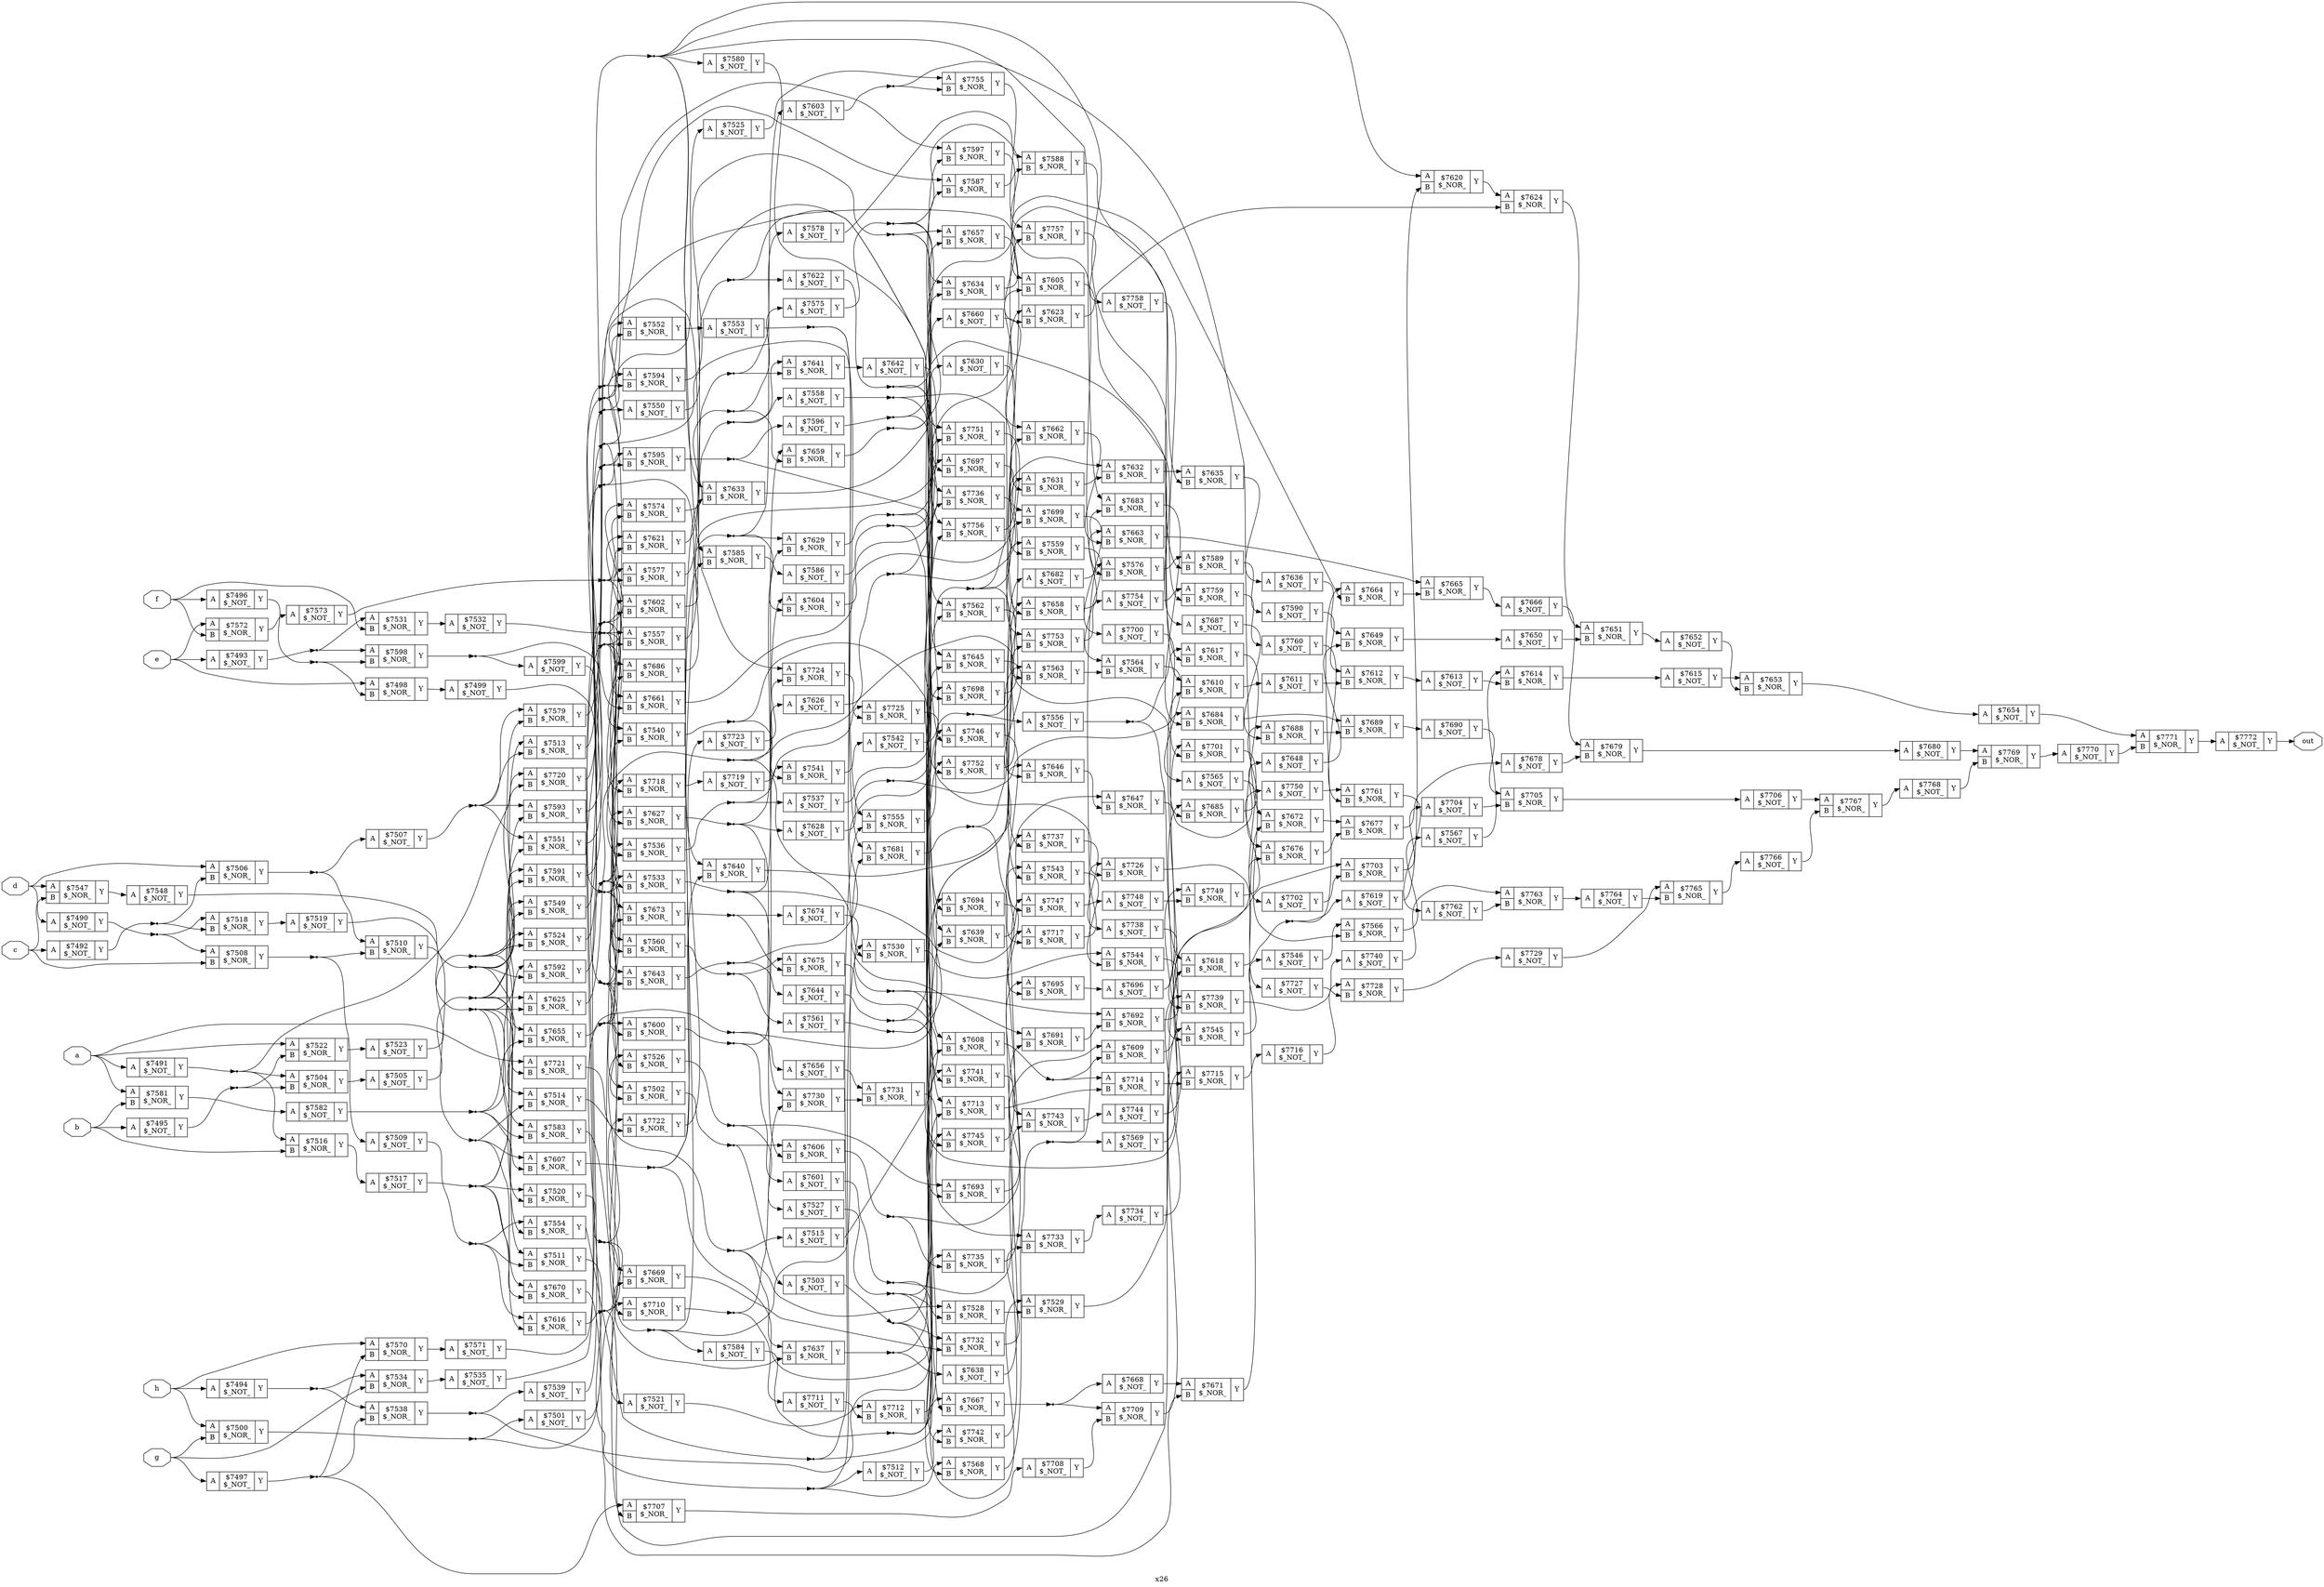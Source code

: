digraph "x26" {
label="x26";
rankdir="LR";
remincross=true;
n283 [ shape=octagon, label="a", color="black", fontcolor="black" ];
n284 [ shape=octagon, label="b", color="black", fontcolor="black" ];
n285 [ shape=octagon, label="c", color="black", fontcolor="black" ];
n286 [ shape=octagon, label="d", color="black", fontcolor="black" ];
n287 [ shape=octagon, label="e", color="black", fontcolor="black" ];
n288 [ shape=octagon, label="f", color="black", fontcolor="black" ];
n289 [ shape=octagon, label="g", color="black", fontcolor="black" ];
n290 [ shape=octagon, label="h", color="black", fontcolor="black" ];
n291 [ shape=octagon, label="out", color="black", fontcolor="black" ];
c294 [ shape=record, label="{{<p292> A}|$7490\n$_NOT_|{<p293> Y}}" ];
c295 [ shape=record, label="{{<p292> A}|$7491\n$_NOT_|{<p293> Y}}" ];
c296 [ shape=record, label="{{<p292> A}|$7492\n$_NOT_|{<p293> Y}}" ];
c297 [ shape=record, label="{{<p292> A}|$7493\n$_NOT_|{<p293> Y}}" ];
c298 [ shape=record, label="{{<p292> A}|$7494\n$_NOT_|{<p293> Y}}" ];
c299 [ shape=record, label="{{<p292> A}|$7495\n$_NOT_|{<p293> Y}}" ];
c300 [ shape=record, label="{{<p292> A}|$7496\n$_NOT_|{<p293> Y}}" ];
c301 [ shape=record, label="{{<p292> A}|$7497\n$_NOT_|{<p293> Y}}" ];
c303 [ shape=record, label="{{<p292> A|<p302> B}|$7498\n$_NOR_|{<p293> Y}}" ];
c304 [ shape=record, label="{{<p292> A}|$7499\n$_NOT_|{<p293> Y}}" ];
c305 [ shape=record, label="{{<p292> A|<p302> B}|$7500\n$_NOR_|{<p293> Y}}" ];
c306 [ shape=record, label="{{<p292> A}|$7501\n$_NOT_|{<p293> Y}}" ];
c307 [ shape=record, label="{{<p292> A|<p302> B}|$7502\n$_NOR_|{<p293> Y}}" ];
c308 [ shape=record, label="{{<p292> A}|$7503\n$_NOT_|{<p293> Y}}" ];
c309 [ shape=record, label="{{<p292> A|<p302> B}|$7504\n$_NOR_|{<p293> Y}}" ];
c310 [ shape=record, label="{{<p292> A}|$7505\n$_NOT_|{<p293> Y}}" ];
c311 [ shape=record, label="{{<p292> A|<p302> B}|$7506\n$_NOR_|{<p293> Y}}" ];
c312 [ shape=record, label="{{<p292> A}|$7507\n$_NOT_|{<p293> Y}}" ];
c313 [ shape=record, label="{{<p292> A|<p302> B}|$7508\n$_NOR_|{<p293> Y}}" ];
c314 [ shape=record, label="{{<p292> A}|$7509\n$_NOT_|{<p293> Y}}" ];
c315 [ shape=record, label="{{<p292> A|<p302> B}|$7510\n$_NOR_|{<p293> Y}}" ];
c316 [ shape=record, label="{{<p292> A|<p302> B}|$7511\n$_NOR_|{<p293> Y}}" ];
c317 [ shape=record, label="{{<p292> A}|$7512\n$_NOT_|{<p293> Y}}" ];
c318 [ shape=record, label="{{<p292> A|<p302> B}|$7513\n$_NOR_|{<p293> Y}}" ];
c319 [ shape=record, label="{{<p292> A|<p302> B}|$7514\n$_NOR_|{<p293> Y}}" ];
c320 [ shape=record, label="{{<p292> A}|$7515\n$_NOT_|{<p293> Y}}" ];
c321 [ shape=record, label="{{<p292> A|<p302> B}|$7516\n$_NOR_|{<p293> Y}}" ];
c322 [ shape=record, label="{{<p292> A}|$7517\n$_NOT_|{<p293> Y}}" ];
c323 [ shape=record, label="{{<p292> A|<p302> B}|$7518\n$_NOR_|{<p293> Y}}" ];
c324 [ shape=record, label="{{<p292> A}|$7519\n$_NOT_|{<p293> Y}}" ];
c325 [ shape=record, label="{{<p292> A|<p302> B}|$7520\n$_NOR_|{<p293> Y}}" ];
c326 [ shape=record, label="{{<p292> A}|$7521\n$_NOT_|{<p293> Y}}" ];
c327 [ shape=record, label="{{<p292> A|<p302> B}|$7522\n$_NOR_|{<p293> Y}}" ];
c328 [ shape=record, label="{{<p292> A}|$7523\n$_NOT_|{<p293> Y}}" ];
c329 [ shape=record, label="{{<p292> A|<p302> B}|$7524\n$_NOR_|{<p293> Y}}" ];
c330 [ shape=record, label="{{<p292> A}|$7525\n$_NOT_|{<p293> Y}}" ];
c331 [ shape=record, label="{{<p292> A|<p302> B}|$7526\n$_NOR_|{<p293> Y}}" ];
c332 [ shape=record, label="{{<p292> A}|$7527\n$_NOT_|{<p293> Y}}" ];
c333 [ shape=record, label="{{<p292> A|<p302> B}|$7528\n$_NOR_|{<p293> Y}}" ];
c334 [ shape=record, label="{{<p292> A|<p302> B}|$7529\n$_NOR_|{<p293> Y}}" ];
c335 [ shape=record, label="{{<p292> A|<p302> B}|$7530\n$_NOR_|{<p293> Y}}" ];
c336 [ shape=record, label="{{<p292> A|<p302> B}|$7531\n$_NOR_|{<p293> Y}}" ];
c337 [ shape=record, label="{{<p292> A}|$7532\n$_NOT_|{<p293> Y}}" ];
c338 [ shape=record, label="{{<p292> A|<p302> B}|$7533\n$_NOR_|{<p293> Y}}" ];
c339 [ shape=record, label="{{<p292> A|<p302> B}|$7534\n$_NOR_|{<p293> Y}}" ];
c340 [ shape=record, label="{{<p292> A}|$7535\n$_NOT_|{<p293> Y}}" ];
c341 [ shape=record, label="{{<p292> A|<p302> B}|$7536\n$_NOR_|{<p293> Y}}" ];
c342 [ shape=record, label="{{<p292> A}|$7537\n$_NOT_|{<p293> Y}}" ];
c343 [ shape=record, label="{{<p292> A|<p302> B}|$7538\n$_NOR_|{<p293> Y}}" ];
c344 [ shape=record, label="{{<p292> A}|$7539\n$_NOT_|{<p293> Y}}" ];
c345 [ shape=record, label="{{<p292> A|<p302> B}|$7540\n$_NOR_|{<p293> Y}}" ];
c346 [ shape=record, label="{{<p292> A|<p302> B}|$7541\n$_NOR_|{<p293> Y}}" ];
c347 [ shape=record, label="{{<p292> A}|$7542\n$_NOT_|{<p293> Y}}" ];
c348 [ shape=record, label="{{<p292> A|<p302> B}|$7543\n$_NOR_|{<p293> Y}}" ];
c349 [ shape=record, label="{{<p292> A|<p302> B}|$7544\n$_NOR_|{<p293> Y}}" ];
c350 [ shape=record, label="{{<p292> A|<p302> B}|$7545\n$_NOR_|{<p293> Y}}" ];
c351 [ shape=record, label="{{<p292> A}|$7546\n$_NOT_|{<p293> Y}}" ];
c352 [ shape=record, label="{{<p292> A|<p302> B}|$7547\n$_NOR_|{<p293> Y}}" ];
c353 [ shape=record, label="{{<p292> A}|$7548\n$_NOT_|{<p293> Y}}" ];
c354 [ shape=record, label="{{<p292> A|<p302> B}|$7549\n$_NOR_|{<p293> Y}}" ];
c355 [ shape=record, label="{{<p292> A}|$7550\n$_NOT_|{<p293> Y}}" ];
c356 [ shape=record, label="{{<p292> A|<p302> B}|$7551\n$_NOR_|{<p293> Y}}" ];
c357 [ shape=record, label="{{<p292> A|<p302> B}|$7552\n$_NOR_|{<p293> Y}}" ];
c358 [ shape=record, label="{{<p292> A}|$7553\n$_NOT_|{<p293> Y}}" ];
c359 [ shape=record, label="{{<p292> A|<p302> B}|$7554\n$_NOR_|{<p293> Y}}" ];
c360 [ shape=record, label="{{<p292> A|<p302> B}|$7555\n$_NOR_|{<p293> Y}}" ];
c361 [ shape=record, label="{{<p292> A}|$7556\n$_NOT_|{<p293> Y}}" ];
c362 [ shape=record, label="{{<p292> A|<p302> B}|$7557\n$_NOR_|{<p293> Y}}" ];
c363 [ shape=record, label="{{<p292> A}|$7558\n$_NOT_|{<p293> Y}}" ];
c364 [ shape=record, label="{{<p292> A|<p302> B}|$7559\n$_NOR_|{<p293> Y}}" ];
c365 [ shape=record, label="{{<p292> A|<p302> B}|$7560\n$_NOR_|{<p293> Y}}" ];
c366 [ shape=record, label="{{<p292> A}|$7561\n$_NOT_|{<p293> Y}}" ];
c367 [ shape=record, label="{{<p292> A|<p302> B}|$7562\n$_NOR_|{<p293> Y}}" ];
c368 [ shape=record, label="{{<p292> A|<p302> B}|$7563\n$_NOR_|{<p293> Y}}" ];
c369 [ shape=record, label="{{<p292> A|<p302> B}|$7564\n$_NOR_|{<p293> Y}}" ];
c370 [ shape=record, label="{{<p292> A}|$7565\n$_NOT_|{<p293> Y}}" ];
c371 [ shape=record, label="{{<p292> A|<p302> B}|$7566\n$_NOR_|{<p293> Y}}" ];
c372 [ shape=record, label="{{<p292> A}|$7567\n$_NOT_|{<p293> Y}}" ];
c373 [ shape=record, label="{{<p292> A|<p302> B}|$7568\n$_NOR_|{<p293> Y}}" ];
c374 [ shape=record, label="{{<p292> A}|$7569\n$_NOT_|{<p293> Y}}" ];
c375 [ shape=record, label="{{<p292> A|<p302> B}|$7570\n$_NOR_|{<p293> Y}}" ];
c376 [ shape=record, label="{{<p292> A}|$7571\n$_NOT_|{<p293> Y}}" ];
c377 [ shape=record, label="{{<p292> A|<p302> B}|$7572\n$_NOR_|{<p293> Y}}" ];
c378 [ shape=record, label="{{<p292> A}|$7573\n$_NOT_|{<p293> Y}}" ];
c379 [ shape=record, label="{{<p292> A|<p302> B}|$7574\n$_NOR_|{<p293> Y}}" ];
c380 [ shape=record, label="{{<p292> A}|$7575\n$_NOT_|{<p293> Y}}" ];
c381 [ shape=record, label="{{<p292> A|<p302> B}|$7576\n$_NOR_|{<p293> Y}}" ];
c382 [ shape=record, label="{{<p292> A|<p302> B}|$7577\n$_NOR_|{<p293> Y}}" ];
c383 [ shape=record, label="{{<p292> A}|$7578\n$_NOT_|{<p293> Y}}" ];
c384 [ shape=record, label="{{<p292> A|<p302> B}|$7579\n$_NOR_|{<p293> Y}}" ];
c385 [ shape=record, label="{{<p292> A}|$7580\n$_NOT_|{<p293> Y}}" ];
c386 [ shape=record, label="{{<p292> A|<p302> B}|$7581\n$_NOR_|{<p293> Y}}" ];
c387 [ shape=record, label="{{<p292> A}|$7582\n$_NOT_|{<p293> Y}}" ];
c388 [ shape=record, label="{{<p292> A|<p302> B}|$7583\n$_NOR_|{<p293> Y}}" ];
c389 [ shape=record, label="{{<p292> A}|$7584\n$_NOT_|{<p293> Y}}" ];
c390 [ shape=record, label="{{<p292> A|<p302> B}|$7585\n$_NOR_|{<p293> Y}}" ];
c391 [ shape=record, label="{{<p292> A}|$7586\n$_NOT_|{<p293> Y}}" ];
c392 [ shape=record, label="{{<p292> A|<p302> B}|$7587\n$_NOR_|{<p293> Y}}" ];
c393 [ shape=record, label="{{<p292> A|<p302> B}|$7588\n$_NOR_|{<p293> Y}}" ];
c394 [ shape=record, label="{{<p292> A|<p302> B}|$7589\n$_NOR_|{<p293> Y}}" ];
c395 [ shape=record, label="{{<p292> A}|$7590\n$_NOT_|{<p293> Y}}" ];
c396 [ shape=record, label="{{<p292> A|<p302> B}|$7591\n$_NOR_|{<p293> Y}}" ];
c397 [ shape=record, label="{{<p292> A|<p302> B}|$7592\n$_NOR_|{<p293> Y}}" ];
c398 [ shape=record, label="{{<p292> A|<p302> B}|$7593\n$_NOR_|{<p293> Y}}" ];
c399 [ shape=record, label="{{<p292> A|<p302> B}|$7594\n$_NOR_|{<p293> Y}}" ];
c400 [ shape=record, label="{{<p292> A|<p302> B}|$7595\n$_NOR_|{<p293> Y}}" ];
c401 [ shape=record, label="{{<p292> A}|$7596\n$_NOT_|{<p293> Y}}" ];
c402 [ shape=record, label="{{<p292> A|<p302> B}|$7597\n$_NOR_|{<p293> Y}}" ];
c403 [ shape=record, label="{{<p292> A|<p302> B}|$7598\n$_NOR_|{<p293> Y}}" ];
c404 [ shape=record, label="{{<p292> A}|$7599\n$_NOT_|{<p293> Y}}" ];
c405 [ shape=record, label="{{<p292> A|<p302> B}|$7600\n$_NOR_|{<p293> Y}}" ];
c406 [ shape=record, label="{{<p292> A}|$7601\n$_NOT_|{<p293> Y}}" ];
c407 [ shape=record, label="{{<p292> A|<p302> B}|$7602\n$_NOR_|{<p293> Y}}" ];
c408 [ shape=record, label="{{<p292> A}|$7603\n$_NOT_|{<p293> Y}}" ];
c409 [ shape=record, label="{{<p292> A|<p302> B}|$7604\n$_NOR_|{<p293> Y}}" ];
c410 [ shape=record, label="{{<p292> A|<p302> B}|$7605\n$_NOR_|{<p293> Y}}" ];
c411 [ shape=record, label="{{<p292> A|<p302> B}|$7606\n$_NOR_|{<p293> Y}}" ];
c412 [ shape=record, label="{{<p292> A|<p302> B}|$7607\n$_NOR_|{<p293> Y}}" ];
c413 [ shape=record, label="{{<p292> A|<p302> B}|$7608\n$_NOR_|{<p293> Y}}" ];
c414 [ shape=record, label="{{<p292> A|<p302> B}|$7609\n$_NOR_|{<p293> Y}}" ];
c415 [ shape=record, label="{{<p292> A|<p302> B}|$7610\n$_NOR_|{<p293> Y}}" ];
c416 [ shape=record, label="{{<p292> A}|$7611\n$_NOT_|{<p293> Y}}" ];
c417 [ shape=record, label="{{<p292> A|<p302> B}|$7612\n$_NOR_|{<p293> Y}}" ];
c418 [ shape=record, label="{{<p292> A}|$7613\n$_NOT_|{<p293> Y}}" ];
c419 [ shape=record, label="{{<p292> A|<p302> B}|$7614\n$_NOR_|{<p293> Y}}" ];
c420 [ shape=record, label="{{<p292> A}|$7615\n$_NOT_|{<p293> Y}}" ];
c421 [ shape=record, label="{{<p292> A|<p302> B}|$7616\n$_NOR_|{<p293> Y}}" ];
c422 [ shape=record, label="{{<p292> A|<p302> B}|$7617\n$_NOR_|{<p293> Y}}" ];
c423 [ shape=record, label="{{<p292> A|<p302> B}|$7618\n$_NOR_|{<p293> Y}}" ];
c424 [ shape=record, label="{{<p292> A}|$7619\n$_NOT_|{<p293> Y}}" ];
c425 [ shape=record, label="{{<p292> A|<p302> B}|$7620\n$_NOR_|{<p293> Y}}" ];
c426 [ shape=record, label="{{<p292> A|<p302> B}|$7621\n$_NOR_|{<p293> Y}}" ];
c427 [ shape=record, label="{{<p292> A}|$7622\n$_NOT_|{<p293> Y}}" ];
c428 [ shape=record, label="{{<p292> A|<p302> B}|$7623\n$_NOR_|{<p293> Y}}" ];
c429 [ shape=record, label="{{<p292> A|<p302> B}|$7624\n$_NOR_|{<p293> Y}}" ];
c430 [ shape=record, label="{{<p292> A|<p302> B}|$7625\n$_NOR_|{<p293> Y}}" ];
c431 [ shape=record, label="{{<p292> A}|$7626\n$_NOT_|{<p293> Y}}" ];
c432 [ shape=record, label="{{<p292> A|<p302> B}|$7627\n$_NOR_|{<p293> Y}}" ];
c433 [ shape=record, label="{{<p292> A}|$7628\n$_NOT_|{<p293> Y}}" ];
c434 [ shape=record, label="{{<p292> A|<p302> B}|$7629\n$_NOR_|{<p293> Y}}" ];
c435 [ shape=record, label="{{<p292> A}|$7630\n$_NOT_|{<p293> Y}}" ];
c436 [ shape=record, label="{{<p292> A|<p302> B}|$7631\n$_NOR_|{<p293> Y}}" ];
c437 [ shape=record, label="{{<p292> A|<p302> B}|$7632\n$_NOR_|{<p293> Y}}" ];
c438 [ shape=record, label="{{<p292> A|<p302> B}|$7633\n$_NOR_|{<p293> Y}}" ];
c439 [ shape=record, label="{{<p292> A|<p302> B}|$7634\n$_NOR_|{<p293> Y}}" ];
c440 [ shape=record, label="{{<p292> A|<p302> B}|$7635\n$_NOR_|{<p293> Y}}" ];
c441 [ shape=record, label="{{<p292> A}|$7636\n$_NOT_|{<p293> Y}}" ];
c442 [ shape=record, label="{{<p292> A|<p302> B}|$7637\n$_NOR_|{<p293> Y}}" ];
c443 [ shape=record, label="{{<p292> A}|$7638\n$_NOT_|{<p293> Y}}" ];
c444 [ shape=record, label="{{<p292> A|<p302> B}|$7639\n$_NOR_|{<p293> Y}}" ];
c445 [ shape=record, label="{{<p292> A|<p302> B}|$7640\n$_NOR_|{<p293> Y}}" ];
c446 [ shape=record, label="{{<p292> A|<p302> B}|$7641\n$_NOR_|{<p293> Y}}" ];
c447 [ shape=record, label="{{<p292> A}|$7642\n$_NOT_|{<p293> Y}}" ];
c448 [ shape=record, label="{{<p292> A|<p302> B}|$7643\n$_NOR_|{<p293> Y}}" ];
c449 [ shape=record, label="{{<p292> A}|$7644\n$_NOT_|{<p293> Y}}" ];
c450 [ shape=record, label="{{<p292> A|<p302> B}|$7645\n$_NOR_|{<p293> Y}}" ];
c451 [ shape=record, label="{{<p292> A|<p302> B}|$7646\n$_NOR_|{<p293> Y}}" ];
c452 [ shape=record, label="{{<p292> A|<p302> B}|$7647\n$_NOR_|{<p293> Y}}" ];
c453 [ shape=record, label="{{<p292> A}|$7648\n$_NOT_|{<p293> Y}}" ];
c454 [ shape=record, label="{{<p292> A|<p302> B}|$7649\n$_NOR_|{<p293> Y}}" ];
c455 [ shape=record, label="{{<p292> A}|$7650\n$_NOT_|{<p293> Y}}" ];
c456 [ shape=record, label="{{<p292> A|<p302> B}|$7651\n$_NOR_|{<p293> Y}}" ];
c457 [ shape=record, label="{{<p292> A}|$7652\n$_NOT_|{<p293> Y}}" ];
c458 [ shape=record, label="{{<p292> A|<p302> B}|$7653\n$_NOR_|{<p293> Y}}" ];
c459 [ shape=record, label="{{<p292> A}|$7654\n$_NOT_|{<p293> Y}}" ];
c460 [ shape=record, label="{{<p292> A|<p302> B}|$7655\n$_NOR_|{<p293> Y}}" ];
c461 [ shape=record, label="{{<p292> A}|$7656\n$_NOT_|{<p293> Y}}" ];
c462 [ shape=record, label="{{<p292> A|<p302> B}|$7657\n$_NOR_|{<p293> Y}}" ];
c463 [ shape=record, label="{{<p292> A|<p302> B}|$7658\n$_NOR_|{<p293> Y}}" ];
c464 [ shape=record, label="{{<p292> A|<p302> B}|$7659\n$_NOR_|{<p293> Y}}" ];
c465 [ shape=record, label="{{<p292> A}|$7660\n$_NOT_|{<p293> Y}}" ];
c466 [ shape=record, label="{{<p292> A|<p302> B}|$7661\n$_NOR_|{<p293> Y}}" ];
c467 [ shape=record, label="{{<p292> A|<p302> B}|$7662\n$_NOR_|{<p293> Y}}" ];
c468 [ shape=record, label="{{<p292> A|<p302> B}|$7663\n$_NOR_|{<p293> Y}}" ];
c469 [ shape=record, label="{{<p292> A|<p302> B}|$7664\n$_NOR_|{<p293> Y}}" ];
c470 [ shape=record, label="{{<p292> A|<p302> B}|$7665\n$_NOR_|{<p293> Y}}" ];
c471 [ shape=record, label="{{<p292> A}|$7666\n$_NOT_|{<p293> Y}}" ];
c472 [ shape=record, label="{{<p292> A|<p302> B}|$7667\n$_NOR_|{<p293> Y}}" ];
c473 [ shape=record, label="{{<p292> A}|$7668\n$_NOT_|{<p293> Y}}" ];
c474 [ shape=record, label="{{<p292> A|<p302> B}|$7669\n$_NOR_|{<p293> Y}}" ];
c475 [ shape=record, label="{{<p292> A|<p302> B}|$7670\n$_NOR_|{<p293> Y}}" ];
c476 [ shape=record, label="{{<p292> A|<p302> B}|$7671\n$_NOR_|{<p293> Y}}" ];
c477 [ shape=record, label="{{<p292> A|<p302> B}|$7672\n$_NOR_|{<p293> Y}}" ];
c478 [ shape=record, label="{{<p292> A|<p302> B}|$7673\n$_NOR_|{<p293> Y}}" ];
c479 [ shape=record, label="{{<p292> A}|$7674\n$_NOT_|{<p293> Y}}" ];
c480 [ shape=record, label="{{<p292> A|<p302> B}|$7675\n$_NOR_|{<p293> Y}}" ];
c481 [ shape=record, label="{{<p292> A|<p302> B}|$7676\n$_NOR_|{<p293> Y}}" ];
c482 [ shape=record, label="{{<p292> A|<p302> B}|$7677\n$_NOR_|{<p293> Y}}" ];
c483 [ shape=record, label="{{<p292> A}|$7678\n$_NOT_|{<p293> Y}}" ];
c484 [ shape=record, label="{{<p292> A|<p302> B}|$7679\n$_NOR_|{<p293> Y}}" ];
c485 [ shape=record, label="{{<p292> A}|$7680\n$_NOT_|{<p293> Y}}" ];
c486 [ shape=record, label="{{<p292> A|<p302> B}|$7681\n$_NOR_|{<p293> Y}}" ];
c487 [ shape=record, label="{{<p292> A}|$7682\n$_NOT_|{<p293> Y}}" ];
c488 [ shape=record, label="{{<p292> A|<p302> B}|$7683\n$_NOR_|{<p293> Y}}" ];
c489 [ shape=record, label="{{<p292> A|<p302> B}|$7684\n$_NOR_|{<p293> Y}}" ];
c490 [ shape=record, label="{{<p292> A|<p302> B}|$7685\n$_NOR_|{<p293> Y}}" ];
c491 [ shape=record, label="{{<p292> A|<p302> B}|$7686\n$_NOR_|{<p293> Y}}" ];
c492 [ shape=record, label="{{<p292> A}|$7687\n$_NOT_|{<p293> Y}}" ];
c493 [ shape=record, label="{{<p292> A|<p302> B}|$7688\n$_NOR_|{<p293> Y}}" ];
c494 [ shape=record, label="{{<p292> A|<p302> B}|$7689\n$_NOR_|{<p293> Y}}" ];
c495 [ shape=record, label="{{<p292> A}|$7690\n$_NOT_|{<p293> Y}}" ];
c496 [ shape=record, label="{{<p292> A|<p302> B}|$7691\n$_NOR_|{<p293> Y}}" ];
c497 [ shape=record, label="{{<p292> A|<p302> B}|$7692\n$_NOR_|{<p293> Y}}" ];
c498 [ shape=record, label="{{<p292> A|<p302> B}|$7693\n$_NOR_|{<p293> Y}}" ];
c499 [ shape=record, label="{{<p292> A|<p302> B}|$7694\n$_NOR_|{<p293> Y}}" ];
c500 [ shape=record, label="{{<p292> A|<p302> B}|$7695\n$_NOR_|{<p293> Y}}" ];
c501 [ shape=record, label="{{<p292> A}|$7696\n$_NOT_|{<p293> Y}}" ];
c502 [ shape=record, label="{{<p292> A|<p302> B}|$7697\n$_NOR_|{<p293> Y}}" ];
c503 [ shape=record, label="{{<p292> A|<p302> B}|$7698\n$_NOR_|{<p293> Y}}" ];
c504 [ shape=record, label="{{<p292> A|<p302> B}|$7699\n$_NOR_|{<p293> Y}}" ];
c505 [ shape=record, label="{{<p292> A}|$7700\n$_NOT_|{<p293> Y}}" ];
c506 [ shape=record, label="{{<p292> A|<p302> B}|$7701\n$_NOR_|{<p293> Y}}" ];
c507 [ shape=record, label="{{<p292> A}|$7702\n$_NOT_|{<p293> Y}}" ];
c508 [ shape=record, label="{{<p292> A|<p302> B}|$7703\n$_NOR_|{<p293> Y}}" ];
c509 [ shape=record, label="{{<p292> A}|$7704\n$_NOT_|{<p293> Y}}" ];
c510 [ shape=record, label="{{<p292> A|<p302> B}|$7705\n$_NOR_|{<p293> Y}}" ];
c511 [ shape=record, label="{{<p292> A}|$7706\n$_NOT_|{<p293> Y}}" ];
c512 [ shape=record, label="{{<p292> A|<p302> B}|$7707\n$_NOR_|{<p293> Y}}" ];
c513 [ shape=record, label="{{<p292> A}|$7708\n$_NOT_|{<p293> Y}}" ];
c514 [ shape=record, label="{{<p292> A|<p302> B}|$7709\n$_NOR_|{<p293> Y}}" ];
c515 [ shape=record, label="{{<p292> A|<p302> B}|$7710\n$_NOR_|{<p293> Y}}" ];
c516 [ shape=record, label="{{<p292> A}|$7711\n$_NOT_|{<p293> Y}}" ];
c517 [ shape=record, label="{{<p292> A|<p302> B}|$7712\n$_NOR_|{<p293> Y}}" ];
c518 [ shape=record, label="{{<p292> A|<p302> B}|$7713\n$_NOR_|{<p293> Y}}" ];
c519 [ shape=record, label="{{<p292> A|<p302> B}|$7714\n$_NOR_|{<p293> Y}}" ];
c520 [ shape=record, label="{{<p292> A|<p302> B}|$7715\n$_NOR_|{<p293> Y}}" ];
c521 [ shape=record, label="{{<p292> A}|$7716\n$_NOT_|{<p293> Y}}" ];
c522 [ shape=record, label="{{<p292> A|<p302> B}|$7717\n$_NOR_|{<p293> Y}}" ];
c523 [ shape=record, label="{{<p292> A|<p302> B}|$7718\n$_NOR_|{<p293> Y}}" ];
c524 [ shape=record, label="{{<p292> A}|$7719\n$_NOT_|{<p293> Y}}" ];
c525 [ shape=record, label="{{<p292> A|<p302> B}|$7720\n$_NOR_|{<p293> Y}}" ];
c526 [ shape=record, label="{{<p292> A|<p302> B}|$7721\n$_NOR_|{<p293> Y}}" ];
c527 [ shape=record, label="{{<p292> A|<p302> B}|$7722\n$_NOR_|{<p293> Y}}" ];
c528 [ shape=record, label="{{<p292> A}|$7723\n$_NOT_|{<p293> Y}}" ];
c529 [ shape=record, label="{{<p292> A|<p302> B}|$7724\n$_NOR_|{<p293> Y}}" ];
c530 [ shape=record, label="{{<p292> A|<p302> B}|$7725\n$_NOR_|{<p293> Y}}" ];
c531 [ shape=record, label="{{<p292> A|<p302> B}|$7726\n$_NOR_|{<p293> Y}}" ];
c532 [ shape=record, label="{{<p292> A}|$7727\n$_NOT_|{<p293> Y}}" ];
c533 [ shape=record, label="{{<p292> A|<p302> B}|$7728\n$_NOR_|{<p293> Y}}" ];
c534 [ shape=record, label="{{<p292> A}|$7729\n$_NOT_|{<p293> Y}}" ];
c535 [ shape=record, label="{{<p292> A|<p302> B}|$7730\n$_NOR_|{<p293> Y}}" ];
c536 [ shape=record, label="{{<p292> A|<p302> B}|$7731\n$_NOR_|{<p293> Y}}" ];
c537 [ shape=record, label="{{<p292> A|<p302> B}|$7732\n$_NOR_|{<p293> Y}}" ];
c538 [ shape=record, label="{{<p292> A|<p302> B}|$7733\n$_NOR_|{<p293> Y}}" ];
c539 [ shape=record, label="{{<p292> A}|$7734\n$_NOT_|{<p293> Y}}" ];
c540 [ shape=record, label="{{<p292> A|<p302> B}|$7735\n$_NOR_|{<p293> Y}}" ];
c541 [ shape=record, label="{{<p292> A|<p302> B}|$7736\n$_NOR_|{<p293> Y}}" ];
c542 [ shape=record, label="{{<p292> A|<p302> B}|$7737\n$_NOR_|{<p293> Y}}" ];
c543 [ shape=record, label="{{<p292> A}|$7738\n$_NOT_|{<p293> Y}}" ];
c544 [ shape=record, label="{{<p292> A|<p302> B}|$7739\n$_NOR_|{<p293> Y}}" ];
c545 [ shape=record, label="{{<p292> A}|$7740\n$_NOT_|{<p293> Y}}" ];
c546 [ shape=record, label="{{<p292> A|<p302> B}|$7741\n$_NOR_|{<p293> Y}}" ];
c547 [ shape=record, label="{{<p292> A|<p302> B}|$7742\n$_NOR_|{<p293> Y}}" ];
c548 [ shape=record, label="{{<p292> A|<p302> B}|$7743\n$_NOR_|{<p293> Y}}" ];
c549 [ shape=record, label="{{<p292> A}|$7744\n$_NOT_|{<p293> Y}}" ];
c550 [ shape=record, label="{{<p292> A|<p302> B}|$7745\n$_NOR_|{<p293> Y}}" ];
c551 [ shape=record, label="{{<p292> A|<p302> B}|$7746\n$_NOR_|{<p293> Y}}" ];
c552 [ shape=record, label="{{<p292> A|<p302> B}|$7747\n$_NOR_|{<p293> Y}}" ];
c553 [ shape=record, label="{{<p292> A}|$7748\n$_NOT_|{<p293> Y}}" ];
c554 [ shape=record, label="{{<p292> A|<p302> B}|$7749\n$_NOR_|{<p293> Y}}" ];
c555 [ shape=record, label="{{<p292> A}|$7750\n$_NOT_|{<p293> Y}}" ];
c556 [ shape=record, label="{{<p292> A|<p302> B}|$7751\n$_NOR_|{<p293> Y}}" ];
c557 [ shape=record, label="{{<p292> A|<p302> B}|$7752\n$_NOR_|{<p293> Y}}" ];
c558 [ shape=record, label="{{<p292> A|<p302> B}|$7753\n$_NOR_|{<p293> Y}}" ];
c559 [ shape=record, label="{{<p292> A}|$7754\n$_NOT_|{<p293> Y}}" ];
c560 [ shape=record, label="{{<p292> A|<p302> B}|$7755\n$_NOR_|{<p293> Y}}" ];
c561 [ shape=record, label="{{<p292> A|<p302> B}|$7756\n$_NOR_|{<p293> Y}}" ];
c562 [ shape=record, label="{{<p292> A|<p302> B}|$7757\n$_NOR_|{<p293> Y}}" ];
c563 [ shape=record, label="{{<p292> A}|$7758\n$_NOT_|{<p293> Y}}" ];
c564 [ shape=record, label="{{<p292> A|<p302> B}|$7759\n$_NOR_|{<p293> Y}}" ];
c565 [ shape=record, label="{{<p292> A}|$7760\n$_NOT_|{<p293> Y}}" ];
c566 [ shape=record, label="{{<p292> A|<p302> B}|$7761\n$_NOR_|{<p293> Y}}" ];
c567 [ shape=record, label="{{<p292> A}|$7762\n$_NOT_|{<p293> Y}}" ];
c568 [ shape=record, label="{{<p292> A|<p302> B}|$7763\n$_NOR_|{<p293> Y}}" ];
c569 [ shape=record, label="{{<p292> A}|$7764\n$_NOT_|{<p293> Y}}" ];
c570 [ shape=record, label="{{<p292> A|<p302> B}|$7765\n$_NOR_|{<p293> Y}}" ];
c571 [ shape=record, label="{{<p292> A}|$7766\n$_NOT_|{<p293> Y}}" ];
c572 [ shape=record, label="{{<p292> A|<p302> B}|$7767\n$_NOR_|{<p293> Y}}" ];
c573 [ shape=record, label="{{<p292> A}|$7768\n$_NOT_|{<p293> Y}}" ];
c574 [ shape=record, label="{{<p292> A|<p302> B}|$7769\n$_NOR_|{<p293> Y}}" ];
c575 [ shape=record, label="{{<p292> A}|$7770\n$_NOT_|{<p293> Y}}" ];
c576 [ shape=record, label="{{<p292> A|<p302> B}|$7771\n$_NOR_|{<p293> Y}}" ];
c577 [ shape=record, label="{{<p292> A}|$7772\n$_NOT_|{<p293> Y}}" ];
c385:p293:e -> c551:p302:w [color="black", label=""];
c394:p293:e -> c395:p292:w [color="black", label=""];
c475:p293:e -> c476:p302:w [color="black", label=""];
c476:p293:e -> c477:p302:w [color="black", label=""];
c477:p293:e -> c482:p292:w [color="black", label=""];
n103 [ shape=point ];
c478:p293:e -> n103:w [color="black", label=""];
n103:e -> c479:p292:w [color="black", label=""];
n103:e -> c480:p302:w [color="black", label=""];
n104 [ shape=point ];
c479:p293:e -> n104:w [color="black", label=""];
n104:e -> c497:p292:w [color="black", label=""];
n104:e -> c550:p302:w [color="black", label=""];
c480:p293:e -> c481:p302:w [color="black", label=""];
c481:p293:e -> c482:p302:w [color="black", label=""];
c482:p293:e -> c483:p292:w [color="black", label=""];
c483:p293:e -> c484:p302:w [color="black", label=""];
c484:p293:e -> c485:p292:w [color="black", label=""];
n11 [ shape=point ];
c294:p293:e -> n11:w [color="black", label=""];
n11:e -> c313:p292:w [color="black", label=""];
n11:e -> c323:p292:w [color="black", label=""];
n110 [ shape=point ];
c304:p293:e -> n110:w [color="black", label=""];
n110:e -> c307:p292:w [color="black", label=""];
n110:e -> c341:p292:w [color="black", label=""];
n110:e -> c365:p292:w [color="black", label=""];
n110:e -> c432:p292:w [color="black", label=""];
c485:p293:e -> c574:p292:w [color="black", label=""];
n112 [ shape=point ];
c486:p293:e -> n112:w [color="black", label=""];
n112:e -> c487:p292:w [color="black", label=""];
n112:e -> c522:p302:w [color="black", label=""];
c487:p293:e -> c488:p302:w [color="black", label=""];
c488:p293:e -> c489:p302:w [color="black", label=""];
c489:p293:e -> c494:p292:w [color="black", label=""];
c490:p293:e -> c493:p292:w [color="black", label=""];
c491:p293:e -> c492:p292:w [color="black", label=""];
c492:p293:e -> c493:p302:w [color="black", label=""];
c493:p293:e -> c494:p302:w [color="black", label=""];
c395:p293:e -> c417:p292:w [color="black", label=""];
c494:p293:e -> c495:p292:w [color="black", label=""];
n121 [ shape=point ];
c305:p293:e -> n121:w [color="black", label=""];
n121:e -> c306:p292:w [color="black", label=""];
n121:e -> c515:p292:w [color="black", label=""];
c495:p293:e -> c510:p292:w [color="black", label=""];
c496:p293:e -> c497:p302:w [color="black", label=""];
c497:p293:e -> c508:p292:w [color="black", label=""];
c498:p293:e -> c500:p292:w [color="black", label=""];
c499:p293:e -> c500:p302:w [color="black", label=""];
c500:p293:e -> c501:p292:w [color="black", label=""];
c501:p293:e -> c506:p292:w [color="black", label=""];
c502:p293:e -> c504:p292:w [color="black", label=""];
n13 [ shape=point ];
c396:p293:e -> n13:w [color="black", label=""];
n13:e -> c400:p292:w [color="black", label=""];
n13:e -> c445:p292:w [color="black", label=""];
c503:p293:e -> c504:p302:w [color="black", label=""];
c504:p293:e -> c505:p292:w [color="black", label=""];
n132 [ shape=point ];
c306:p293:e -> n132:w [color="black", label=""];
n132:e -> c307:p302:w [color="black", label=""];
n132:e -> c338:p292:w [color="black", label=""];
n132:e -> c405:p292:w [color="black", label=""];
n132:e -> c523:p292:w [color="black", label=""];
c505:p293:e -> c506:p302:w [color="black", label=""];
c506:p293:e -> c507:p292:w [color="black", label=""];
c507:p293:e -> c508:p302:w [color="black", label=""];
c508:p293:e -> c509:p292:w [color="black", label=""];
c509:p293:e -> c510:p302:w [color="black", label=""];
c510:p293:e -> c511:p292:w [color="black", label=""];
c511:p293:e -> c572:p292:w [color="black", label=""];
n14 [ shape=point ];
c397:p293:e -> n14:w [color="black", label=""];
n14:e -> c399:p292:w [color="black", label=""];
n14:e -> c400:p302:w [color="black", label=""];
c512:p293:e -> c513:p292:w [color="black", label=""];
c513:p293:e -> c514:p302:w [color="black", label=""];
c514:p293:e -> c520:p292:w [color="black", label=""];
n143 [ shape=point ];
c307:p293:e -> n143:w [color="black", label=""];
n143:e -> c308:p292:w [color="black", label=""];
n143:e -> c411:p292:w [color="black", label=""];
n144 [ shape=point ];
c515:p293:e -> n144:w [color="black", label=""];
n144:e -> c516:p292:w [color="black", label=""];
n144:e -> c535:p302:w [color="black", label=""];
c516:p293:e -> c517:p302:w [color="black", label=""];
c517:p293:e -> c518:p302:w [color="black", label=""];
c518:p293:e -> c519:p302:w [color="black", label=""];
c519:p293:e -> c520:p302:w [color="black", label=""];
c520:p293:e -> c521:p292:w [color="black", label=""];
n15 [ shape=point ];
c398:p293:e -> n15:w [color="black", label=""];
n15:e -> c399:p302:w [color="black", label=""];
n15:e -> c402:p292:w [color="black", label=""];
c521:p293:e -> c533:p292:w [color="black", label=""];
c522:p293:e -> c531:p292:w [color="black", label=""];
c523:p293:e -> c524:p292:w [color="black", label=""];
c524:p293:e -> c530:p292:w [color="black", label=""];
n154 [ shape=point ];
c308:p293:e -> n154:w [color="black", label=""];
n154:e -> c334:p292:w [color="black", label=""];
n154:e -> c537:p292:w [color="black", label=""];
n154:e -> c551:p292:w [color="black", label=""];
c525:p293:e -> c529:p292:w [color="black", label=""];
c526:p293:e -> c527:p302:w [color="black", label=""];
c527:p293:e -> c528:p292:w [color="black", label=""];
c528:p293:e -> c529:p302:w [color="black", label=""];
c529:p293:e -> c530:p302:w [color="black", label=""];
n16 [ shape=point ];
c399:p293:e -> n16:w [color="black", label=""];
n16:e -> c462:p292:w [color="black", label=""];
n16:e -> c502:p302:w [color="black", label=""];
n16:e -> c541:p292:w [color="black", label=""];
c530:p293:e -> c531:p302:w [color="black", label=""];
c531:p293:e -> c532:p292:w [color="black", label=""];
c532:p293:e -> c533:p302:w [color="black", label=""];
c533:p293:e -> c534:p292:w [color="black", label=""];
c534:p293:e -> c570:p292:w [color="black", label=""];
c309:p293:e -> c310:p292:w [color="black", label=""];
c535:p293:e -> c536:p302:w [color="black", label=""];
c536:p293:e -> c538:p292:w [color="black", label=""];
c537:p293:e -> c538:p302:w [color="black", label=""];
c538:p293:e -> c539:p292:w [color="black", label=""];
n17 [ shape=point ];
c400:p293:e -> n17:w [color="black", label=""];
n17:e -> c401:p292:w [color="black", label=""];
n17:e -> c503:p302:w [color="black", label=""];
c539:p293:e -> c544:p292:w [color="black", label=""];
c540:p293:e -> c542:p292:w [color="black", label=""];
c541:p293:e -> c542:p302:w [color="black", label=""];
c542:p293:e -> c543:p292:w [color="black", label=""];
c543:p293:e -> c544:p302:w [color="black", label=""];
c544:p293:e -> c545:p292:w [color="black", label=""];
n176 [ shape=point ];
c310:p293:e -> n176:w [color="black", label=""];
n176:e -> c316:p292:w [color="black", label=""];
n176:e -> c318:p292:w [color="black", label=""];
n176:e -> c319:p292:w [color="black", label=""];
n176:e -> c354:p292:w [color="black", label=""];
n176:e -> c430:p292:w [color="black", label=""];
c545:p293:e -> c568:p292:w [color="black", label=""];
c546:p293:e -> c548:p292:w [color="black", label=""];
c547:p293:e -> c548:p302:w [color="black", label=""];
n18 [ shape=point ];
c401:p293:e -> n18:w [color="black", label=""];
n18:e -> c402:p302:w [color="black", label=""];
n18:e -> c413:p292:w [color="black", label=""];
c548:p293:e -> c549:p292:w [color="black", label=""];
c549:p293:e -> c554:p292:w [color="black", label=""];
c550:p293:e -> c552:p292:w [color="black", label=""];
c551:p293:e -> c552:p302:w [color="black", label=""];
c552:p293:e -> c553:p292:w [color="black", label=""];
c553:p293:e -> c554:p302:w [color="black", label=""];
c554:p293:e -> c555:p292:w [color="black", label=""];
n187 [ shape=point ];
c311:p293:e -> n187:w [color="black", label=""];
n187:e -> c312:p292:w [color="black", label=""];
n187:e -> c315:p292:w [color="black", label=""];
c555:p293:e -> c566:p292:w [color="black", label=""];
c556:p293:e -> c558:p292:w [color="black", label=""];
c402:p293:e -> c410:p292:w [color="black", label=""];
c557:p293:e -> c558:p302:w [color="black", label=""];
c558:p293:e -> c559:p292:w [color="black", label=""];
c559:p293:e -> c564:p292:w [color="black", label=""];
c560:p293:e -> c562:p292:w [color="black", label=""];
c561:p293:e -> c562:p302:w [color="black", label=""];
c562:p293:e -> c563:p292:w [color="black", label=""];
c563:p293:e -> c564:p302:w [color="black", label=""];
c564:p293:e -> c565:p292:w [color="black", label=""];
n198 [ shape=point ];
c312:p293:e -> n198:w [color="black", label=""];
n198:e -> c318:p302:w [color="black", label=""];
n198:e -> c356:p292:w [color="black", label=""];
n198:e -> c384:p292:w [color="black", label=""];
n198:e -> c398:p292:w [color="black", label=""];
c565:p293:e -> c566:p302:w [color="black", label=""];
c386:p293:e -> c387:p292:w [color="black", label=""];
n20 [ shape=point ];
c403:p293:e -> n20:w [color="black", label=""];
n20:e -> c404:p292:w [color="black", label=""];
n20:e -> c466:p302:w [color="black", label=""];
c566:p293:e -> c567:p292:w [color="black", label=""];
c567:p293:e -> c568:p302:w [color="black", label=""];
c568:p293:e -> c569:p292:w [color="black", label=""];
c569:p293:e -> c570:p302:w [color="black", label=""];
c570:p293:e -> c571:p292:w [color="black", label=""];
c571:p293:e -> c572:p302:w [color="black", label=""];
c572:p293:e -> c573:p292:w [color="black", label=""];
c573:p293:e -> c574:p302:w [color="black", label=""];
c574:p293:e -> c575:p292:w [color="black", label=""];
n209 [ shape=point ];
c313:p293:e -> n209:w [color="black", label=""];
n209:e -> c314:p292:w [color="black", label=""];
n209:e -> c315:p302:w [color="black", label=""];
n21 [ shape=point ];
c404:p293:e -> n21:w [color="black", label=""];
n21:e -> c405:p302:w [color="black", label=""];
n21:e -> c448:p302:w [color="black", label=""];
n21:e -> c478:p302:w [color="black", label=""];
n21:e -> c491:p302:w [color="black", label=""];
n21:e -> c512:p302:w [color="black", label=""];
n21:e -> c515:p302:w [color="black", label=""];
c575:p293:e -> c576:p302:w [color="black", label=""];
c576:p293:e -> c577:p292:w [color="black", label=""];
n212 [ shape=point ];
c314:p293:e -> n212:w [color="black", label=""];
n212:e -> c316:p302:w [color="black", label=""];
n212:e -> c359:p292:w [color="black", label=""];
n212:e -> c421:p292:w [color="black", label=""];
n213 [ shape=point ];
c315:p293:e -> n213:w [color="black", label=""];
n213:e -> c319:p302:w [color="black", label=""];
n213:e -> c412:p292:w [color="black", label=""];
n213:e -> c475:p292:w [color="black", label=""];
n214 [ shape=point ];
c316:p293:e -> n214:w [color="black", label=""];
n214:e -> c317:p292:w [color="black", label=""];
n214:e -> c335:p292:w [color="black", label=""];
n214:e -> c373:p292:w [color="black", label=""];
c317:p293:e -> c547:p292:w [color="black", label=""];
c318:p293:e -> c367:p292:w [color="black", label=""];
n217 [ shape=point ];
c319:p293:e -> n217:w [color="black", label=""];
n217:e -> c320:p292:w [color="black", label=""];
n217:e -> c333:p292:w [color="black", label=""];
n217:e -> c442:p292:w [color="black", label=""];
c320:p293:e -> c499:p292:w [color="black", label=""];
c321:p293:e -> c322:p292:w [color="black", label=""];
n22 [ shape=point ];
c295:p293:e -> n22:w [color="black", label=""];
n22:e -> c309:p292:w [color="black", label=""];
n22:e -> c321:p292:w [color="black", label=""];
n22:e -> c525:p292:w [color="black", label=""];
n220 [ shape=point ];
c322:p293:e -> n220:w [color="black", label=""];
n220:e -> c325:p292:w [color="black", label=""];
n220:e -> c356:p302:w [color="black", label=""];
n220:e -> c397:p292:w [color="black", label=""];
n220:e -> c421:p302:w [color="black", label=""];
n220:e -> c475:p302:w [color="black", label=""];
c323:p293:e -> c324:p292:w [color="black", label=""];
n222 [ shape=point ];
c324:p293:e -> n222:w [color="black", label=""];
n222:e -> c325:p302:w [color="black", label=""];
n222:e -> c329:p292:w [color="black", label=""];
n222:e -> c388:p292:w [color="black", label=""];
n222:e -> c430:p302:w [color="black", label=""];
n222:e -> c526:p302:w [color="black", label=""];
n223 [ shape=point ];
c325:p293:e -> n223:w [color="black", label=""];
n223:e -> c326:p292:w [color="black", label=""];
n223:e -> c331:p292:w [color="black", label=""];
n223:e -> c442:p302:w [color="black", label=""];
c326:p293:e -> c546:p292:w [color="black", label=""];
c327:p293:e -> c328:p292:w [color="black", label=""];
n226 [ shape=point ];
c328:p293:e -> n226:w [color="black", label=""];
n226:e -> c329:p302:w [color="black", label=""];
n226:e -> c359:p302:w [color="black", label=""];
n226:e -> c384:p302:w [color="black", label=""];
n226:e -> c396:p292:w [color="black", label=""];
n227 [ shape=point ];
c329:p293:e -> n227:w [color="black", label=""];
n227:e -> c330:p292:w [color="black", label=""];
n227:e -> c331:p302:w [color="black", label=""];
n227:e -> c335:p302:w [color="black", label=""];
c330:p293:e -> c560:p292:w [color="black", label=""];
n229 [ shape=point ];
c331:p293:e -> n229:w [color="black", label=""];
n229:e -> c332:p292:w [color="black", label=""];
n229:e -> c498:p292:w [color="black", label=""];
n23 [ shape=point ];
c405:p293:e -> n23:w [color="black", label=""];
n23:e -> c406:p292:w [color="black", label=""];
n23:e -> c409:p292:w [color="black", label=""];
n230 [ shape=point ];
c332:p293:e -> n230:w [color="black", label=""];
n230:e -> c333:p302:w [color="black", label=""];
n230:e -> c367:p302:w [color="black", label=""];
n230:e -> c373:p302:w [color="black", label=""];
c333:p293:e -> c334:p302:w [color="black", label=""];
c334:p293:e -> c350:p292:w [color="black", label=""];
c335:p293:e -> c349:p292:w [color="black", label=""];
c336:p293:e -> c337:p292:w [color="black", label=""];
n235 [ shape=point ];
c337:p293:e -> n235:w [color="black", label=""];
n235:e -> c338:p302:w [color="black", label=""];
n235:e -> c345:p292:w [color="black", label=""];
n235:e -> c362:p292:w [color="black", label=""];
n235:e -> c407:p292:w [color="black", label=""];
n236 [ shape=point ];
c338:p293:e -> n236:w [color="black", label=""];
n236:e -> c348:p292:w [color="black", label=""];
n236:e -> c411:p302:w [color="black", label=""];
n236:e -> c464:p292:w [color="black", label=""];
c339:p293:e -> c340:p292:w [color="black", label=""];
n238 [ shape=point ];
c340:p293:e -> n238:w [color="black", label=""];
n238:e -> c341:p302:w [color="black", label=""];
n238:e -> c362:p302:w [color="black", label=""];
n238:e -> c426:p292:w [color="black", label=""];
n238:e -> c466:p292:w [color="black", label=""];
n238:e -> c478:p292:w [color="black", label=""];
n239 [ shape=point ];
c341:p293:e -> n239:w [color="black", label=""];
n239:e -> c342:p292:w [color="black", label=""];
n239:e -> c346:p292:w [color="black", label=""];
n24 [ shape=point ];
c406:p293:e -> n24:w [color="black", label=""];
n24:e -> c522:p292:w [color="black", label=""];
n24:e -> c547:p302:w [color="black", label=""];
c342:p293:e -> c502:p292:w [color="black", label=""];
n241 [ shape=point ];
c343:p293:e -> n241:w [color="black", label=""];
n241:e -> c344:p292:w [color="black", label=""];
n241:e -> c517:p292:w [color="black", label=""];
n242 [ shape=point ];
c344:p293:e -> n242:w [color="black", label=""];
n242:e -> c345:p302:w [color="black", label=""];
n242:e -> c365:p302:w [color="black", label=""];
n242:e -> c382:p292:w [color="black", label=""];
n242:e -> c448:p292:w [color="black", label=""];
n243 [ shape=point ];
c345:p293:e -> n243:w [color="black", label=""];
n243:e -> c346:p302:w [color="black", label=""];
n243:e -> c518:p292:w [color="black", label=""];
c346:p293:e -> c347:p292:w [color="black", label=""];
n245 [ shape=point ];
c347:p293:e -> n245:w [color="black", label=""];
n245:e -> c348:p302:w [color="black", label=""];
n245:e -> c428:p292:w [color="black", label=""];
n245:e -> c436:p292:w [color="black", label=""];
c348:p293:e -> c349:p302:w [color="black", label=""];
c349:p293:e -> c350:p302:w [color="black", label=""];
c350:p293:e -> c351:p292:w [color="black", label=""];
c351:p293:e -> c371:p292:w [color="black", label=""];
n25 [ shape=point ];
c407:p293:e -> n25:w [color="black", label=""];
n25:e -> c408:p292:w [color="black", label=""];
n25:e -> c409:p302:w [color="black", label=""];
n25:e -> c434:p292:w [color="black", label=""];
c352:p293:e -> c353:p292:w [color="black", label=""];
n251 [ shape=point ];
c353:p293:e -> n251:w [color="black", label=""];
n251:e -> c354:p302:w [color="black", label=""];
n251:e -> c396:p302:w [color="black", label=""];
n251:e -> c397:p302:w [color="black", label=""];
n251:e -> c460:p292:w [color="black", label=""];
n251:e -> c525:p302:w [color="black", label=""];
n252 [ shape=point ];
c354:p293:e -> n252:w [color="black", label=""];
n252:e -> c355:p292:w [color="black", label=""];
n252:e -> c357:p292:w [color="black", label=""];
c355:p293:e -> c561:p292:w [color="black", label=""];
n254 [ shape=point ];
c356:p293:e -> n254:w [color="black", label=""];
n254:e -> c357:p302:w [color="black", label=""];
n254:e -> c392:p292:w [color="black", label=""];
n254:e -> c474:p292:w [color="black", label=""];
c357:p293:e -> c358:p292:w [color="black", label=""];
n256 [ shape=point ];
c358:p293:e -> n256:w [color="black", label=""];
n256:e -> c360:p292:w [color="black", label=""];
n256:e -> c486:p292:w [color="black", label=""];
n257 [ shape=point ];
c359:p293:e -> n257:w [color="black", label=""];
n257:e -> c360:p302:w [color="black", label=""];
n257:e -> c472:p292:w [color="black", label=""];
n258 [ shape=point ];
c360:p293:e -> n258:w [color="black", label=""];
n258:e -> c361:p292:w [color="black", label=""];
n258:e -> c364:p292:w [color="black", label=""];
n259 [ shape=point ];
c361:p293:e -> n259:w [color="black", label=""];
n259:e -> c422:p292:w [color="black", label=""];
n259:e -> c423:p292:w [color="black", label=""];
n26 [ shape=point ];
c408:p293:e -> n26:w [color="black", label=""];
n26:e -> c477:p292:w [color="black", label=""];
n26:e -> c560:p302:w [color="black", label=""];
n260 [ shape=point ];
c362:p293:e -> n260:w [color="black", label=""];
n260:e -> c363:p292:w [color="black", label=""];
n260:e -> c446:p292:w [color="black", label=""];
n261 [ shape=point ];
c363:p293:e -> n261:w [color="black", label=""];
n261:e -> c364:p302:w [color="black", label=""];
n261:e -> c499:p302:w [color="black", label=""];
c364:p293:e -> c369:p292:w [color="black", label=""];
n263 [ shape=point ];
c365:p293:e -> n263:w [color="black", label=""];
n263:e -> c366:p292:w [color="black", label=""];
n263:e -> c480:p292:w [color="black", label=""];
n264 [ shape=point ];
c366:p293:e -> n264:w [color="black", label=""];
n264:e -> c368:p292:w [color="black", label=""];
n264:e -> c503:p292:w [color="black", label=""];
c367:p293:e -> c368:p302:w [color="black", label=""];
c368:p293:e -> c369:p302:w [color="black", label=""];
c369:p293:e -> c370:p292:w [color="black", label=""];
c370:p293:e -> c371:p302:w [color="black", label=""];
c371:p293:e -> c372:p292:w [color="black", label=""];
c409:p293:e -> c410:p302:w [color="black", label=""];
c372:p293:e -> c419:p292:w [color="black", label=""];
n271 [ shape=point ];
c373:p293:e -> n271:w [color="black", label=""];
n271:e -> c374:p292:w [color="black", label=""];
n271:e -> c381:p292:w [color="black", label=""];
c374:p293:e -> c490:p292:w [color="black", label=""];
c375:p293:e -> c376:p292:w [color="black", label=""];
n274 [ shape=point ];
c376:p293:e -> n274:w [color="black", label=""];
n274:e -> c379:p292:w [color="black", label=""];
n274:e -> c407:p302:w [color="black", label=""];
n274:e -> c432:p302:w [color="black", label=""];
n274:e -> c491:p292:w [color="black", label=""];
c377:p293:e -> c378:p292:w [color="black", label=""];
n276 [ shape=point ];
c378:p293:e -> n276:w [color="black", label=""];
n276:e -> c379:p302:w [color="black", label=""];
n276:e -> c382:p302:w [color="black", label=""];
n276:e -> c426:p302:w [color="black", label=""];
n276:e -> c523:p302:w [color="black", label=""];
n277 [ shape=point ];
c379:p293:e -> n277:w [color="black", label=""];
n277:e -> c380:p292:w [color="black", label=""];
n277:e -> c464:p302:w [color="black", label=""];
n278 [ shape=point ];
c380:p293:e -> n278:w [color="black", label=""];
n278:e -> c381:p302:w [color="black", label=""];
n278:e -> c439:p292:w [color="black", label=""];
n278:e -> c556:p292:w [color="black", label=""];
c381:p293:e -> c394:p292:w [color="black", label=""];
c410:p293:e -> c415:p292:w [color="black", label=""];
n280 [ shape=point ];
c382:p293:e -> n280:w [color="black", label=""];
n280:e -> c383:p292:w [color="black", label=""];
n280:e -> c446:p302:w [color="black", label=""];
c383:p293:e -> c393:p292:w [color="black", label=""];
n282 [ shape=point ];
c384:p293:e -> n282:w [color="black", label=""];
n282:e -> c385:p292:w [color="black", label=""];
n282:e -> c390:p292:w [color="black", label=""];
n282:e -> c422:p302:w [color="black", label=""];
n282:e -> c425:p292:w [color="black", label=""];
n282:e -> c438:p292:w [color="black", label=""];
n282:e -> c488:p292:w [color="black", label=""];
n283:e -> c295:p292:w [color="black", label=""];
n283:e -> c327:p292:w [color="black", label=""];
n283:e -> c386:p292:w [color="black", label=""];
n283:e -> c526:p292:w [color="black", label=""];
n284:e -> c299:p292:w [color="black", label=""];
n284:e -> c321:p302:w [color="black", label=""];
n284:e -> c386:p302:w [color="black", label=""];
n285:e -> c296:p292:w [color="black", label=""];
n285:e -> c313:p302:w [color="black", label=""];
n285:e -> c352:p302:w [color="black", label=""];
n286:e -> c294:p292:w [color="black", label=""];
n286:e -> c311:p292:w [color="black", label=""];
n286:e -> c352:p292:w [color="black", label=""];
n287:e -> c297:p292:w [color="black", label=""];
n287:e -> c303:p292:w [color="black", label=""];
n287:e -> c377:p292:w [color="black", label=""];
n288:e -> c300:p292:w [color="black", label=""];
n288:e -> c336:p302:w [color="black", label=""];
n288:e -> c377:p302:w [color="black", label=""];
n289:e -> c301:p292:w [color="black", label=""];
n289:e -> c305:p302:w [color="black", label=""];
n289:e -> c339:p302:w [color="black", label=""];
n29 [ shape=point ];
c411:p293:e -> n29:w [color="black", label=""];
n29:e -> c414:p292:w [color="black", label=""];
n29:e -> c540:p302:w [color="black", label=""];
n290:e -> c298:p292:w [color="black", label=""];
n290:e -> c305:p292:w [color="black", label=""];
n290:e -> c375:p292:w [color="black", label=""];
c577:p293:e -> n291:w [color="black", label=""];
n3 [ shape=point ];
c387:p293:e -> n3:w [color="black", label=""];
n3:e -> c388:p302:w [color="black", label=""];
n3:e -> c398:p302:w [color="black", label=""];
n3:e -> c412:p302:w [color="black", label=""];
n3:e -> c460:p302:w [color="black", label=""];
n30 [ shape=point ];
c412:p293:e -> n30:w [color="black", label=""];
n30:e -> c413:p302:w [color="black", label=""];
n30:e -> c438:p302:w [color="black", label=""];
n30:e -> c445:p302:w [color="black", label=""];
n31 [ shape=point ];
c413:p293:e -> n31:w [color="black", label=""];
n31:e -> c414:p302:w [color="black", label=""];
n31:e -> c519:p292:w [color="black", label=""];
c414:p293:e -> c415:p302:w [color="black", label=""];
n33 [ shape=point ];
c296:p293:e -> n33:w [color="black", label=""];
n33:e -> c311:p302:w [color="black", label=""];
n33:e -> c323:p302:w [color="black", label=""];
c415:p293:e -> c416:p292:w [color="black", label=""];
c416:p293:e -> c417:p302:w [color="black", label=""];
c417:p293:e -> c418:p292:w [color="black", label=""];
c418:p293:e -> c419:p302:w [color="black", label=""];
c419:p293:e -> c420:p292:w [color="black", label=""];
c420:p293:e -> c458:p292:w [color="black", label=""];
n4 [ shape=point ];
c388:p293:e -> n4:w [color="black", label=""];
n4:e -> c389:p292:w [color="black", label=""];
n4:e -> c390:p302:w [color="black", label=""];
n4:e -> c486:p302:w [color="black", label=""];
n40 [ shape=point ];
c421:p293:e -> n40:w [color="black", label=""];
n40:e -> c423:p302:w [color="black", label=""];
n40:e -> c474:p302:w [color="black", label=""];
n40:e -> c527:p292:w [color="black", label=""];
c422:p293:e -> c481:p292:w [color="black", label=""];
n42 [ shape=point ];
c423:p293:e -> n42:w [color="black", label=""];
n42:e -> c424:p292:w [color="black", label=""];
n42:e -> c469:p292:w [color="black", label=""];
c424:p293:e -> c425:p302:w [color="black", label=""];
n44 [ shape=point ];
c297:p293:e -> n44:w [color="black", label=""];
n44:e -> c336:p292:w [color="black", label=""];
n44:e -> c403:p292:w [color="black", label=""];
c425:p293:e -> c429:p292:w [color="black", label=""];
n46 [ shape=point ];
c426:p293:e -> n46:w [color="black", label=""];
n46:e -> c427:p292:w [color="black", label=""];
n46:e -> c428:p302:w [color="black", label=""];
n47 [ shape=point ];
c427:p293:e -> n47:w [color="black", label=""];
n47:e -> c462:p302:w [color="black", label=""];
n47:e -> c546:p302:w [color="black", label=""];
n47:e -> c557:p302:w [color="black", label=""];
c428:p293:e -> c429:p302:w [color="black", label=""];
c429:p293:e -> c456:p292:w [color="black", label=""];
n5 [ shape=point ];
c389:p293:e -> n5:w [color="black", label=""];
n5:e -> c540:p292:w [color="black", label=""];
n5:e -> c550:p292:w [color="black", label=""];
n5:e -> c557:p292:w [color="black", label=""];
n50 [ shape=point ];
c430:p293:e -> n50:w [color="black", label=""];
n50:e -> c431:p292:w [color="black", label=""];
n50:e -> c490:p302:w [color="black", label=""];
n50:e -> c496:p292:w [color="black", label=""];
n51 [ shape=point ];
c431:p293:e -> n51:w [color="black", label=""];
n51:e -> c437:p292:w [color="black", label=""];
n51:e -> c556:p302:w [color="black", label=""];
n52 [ shape=point ];
c432:p293:e -> n52:w [color="black", label=""];
n52:e -> c433:p292:w [color="black", label=""];
n52:e -> c434:p302:w [color="black", label=""];
n52:e -> c535:p292:w [color="black", label=""];
n53 [ shape=point ];
c433:p293:e -> n53:w [color="black", label=""];
n53:e -> c489:p292:w [color="black", label=""];
n53:e -> c541:p302:w [color="black", label=""];
n54 [ shape=point ];
c434:p293:e -> n54:w [color="black", label=""];
n54:e -> c435:p292:w [color="black", label=""];
n54:e -> c444:p292:w [color="black", label=""];
n55 [ shape=point ];
c298:p293:e -> n55:w [color="black", label=""];
n55:e -> c339:p292:w [color="black", label=""];
n55:e -> c343:p292:w [color="black", label=""];
c435:p293:e -> c436:p302:w [color="black", label=""];
c436:p293:e -> c437:p302:w [color="black", label=""];
c437:p293:e -> c440:p292:w [color="black", label=""];
c438:p293:e -> c439:p302:w [color="black", label=""];
c390:p293:e -> c391:p292:w [color="black", label=""];
c439:p293:e -> c440:p302:w [color="black", label=""];
c440:p293:e -> c441:p292:w [color="black", label=""];
c441:p293:e -> c454:p292:w [color="black", label=""];
n63 [ shape=point ];
c442:p293:e -> n63:w [color="black", label=""];
n63:e -> c443:p292:w [color="black", label=""];
n63:e -> c444:p302:w [color="black", label=""];
c443:p293:e -> c496:p302:w [color="black", label=""];
c444:p293:e -> c452:p292:w [color="black", label=""];
n66 [ shape=point ];
c299:p293:e -> n66:w [color="black", label=""];
n66:e -> c309:p302:w [color="black", label=""];
n66:e -> c327:p302:w [color="black", label=""];
c445:p293:e -> c451:p292:w [color="black", label=""];
c446:p293:e -> c447:p292:w [color="black", label=""];
c447:p293:e -> c450:p292:w [color="black", label=""];
n7 [ shape=point ];
c391:p293:e -> n7:w [color="black", label=""];
n7:e -> c392:p302:w [color="black", label=""];
n7:e -> c472:p302:w [color="black", label=""];
n70 [ shape=point ];
c448:p293:e -> n70:w [color="black", label=""];
n70:e -> c449:p292:w [color="black", label=""];
n70:e -> c450:p302:w [color="black", label=""];
n71 [ shape=point ];
c449:p293:e -> n71:w [color="black", label=""];
n71:e -> c498:p302:w [color="black", label=""];
n71:e -> c561:p302:w [color="black", label=""];
c450:p293:e -> c451:p302:w [color="black", label=""];
c451:p293:e -> c452:p302:w [color="black", label=""];
c452:p293:e -> c453:p292:w [color="black", label=""];
c453:p293:e -> c454:p302:w [color="black", label=""];
c454:p293:e -> c455:p292:w [color="black", label=""];
n77 [ shape=point ];
c300:p293:e -> n77:w [color="black", label=""];
n77:e -> c303:p302:w [color="black", label=""];
n77:e -> c403:p302:w [color="black", label=""];
c455:p293:e -> c456:p302:w [color="black", label=""];
c456:p293:e -> c457:p292:w [color="black", label=""];
c392:p293:e -> c393:p302:w [color="black", label=""];
c457:p293:e -> c458:p302:w [color="black", label=""];
c458:p293:e -> c459:p292:w [color="black", label=""];
c459:p293:e -> c576:p292:w [color="black", label=""];
n83 [ shape=point ];
c460:p293:e -> n83:w [color="black", label=""];
n83:e -> c461:p292:w [color="black", label=""];
n83:e -> c463:p292:w [color="black", label=""];
c461:p293:e -> c536:p292:w [color="black", label=""];
c462:p293:e -> c463:p302:w [color="black", label=""];
c463:p293:e -> c468:p292:w [color="black", label=""];
n87 [ shape=point ];
c464:p293:e -> n87:w [color="black", label=""];
n87:e -> c465:p292:w [color="black", label=""];
n87:e -> c469:p302:w [color="black", label=""];
n88 [ shape=point ];
c301:p293:e -> n88:w [color="black", label=""];
n88:e -> c343:p302:w [color="black", label=""];
n88:e -> c375:p302:w [color="black", label=""];
n88:e -> c512:p292:w [color="black", label=""];
c465:p293:e -> c467:p292:w [color="black", label=""];
c393:p293:e -> c394:p302:w [color="black", label=""];
c466:p293:e -> c467:p302:w [color="black", label=""];
c467:p293:e -> c468:p302:w [color="black", label=""];
c468:p293:e -> c470:p292:w [color="black", label=""];
c469:p293:e -> c470:p302:w [color="black", label=""];
c470:p293:e -> c471:p292:w [color="black", label=""];
c471:p293:e -> c484:p292:w [color="black", label=""];
n96 [ shape=point ];
c472:p293:e -> n96:w [color="black", label=""];
n96:e -> c473:p292:w [color="black", label=""];
n96:e -> c514:p292:w [color="black", label=""];
c473:p293:e -> c476:p292:w [color="black", label=""];
c474:p293:e -> c537:p302:w [color="black", label=""];
c303:p293:e -> c304:p292:w [color="black", label=""];
}
